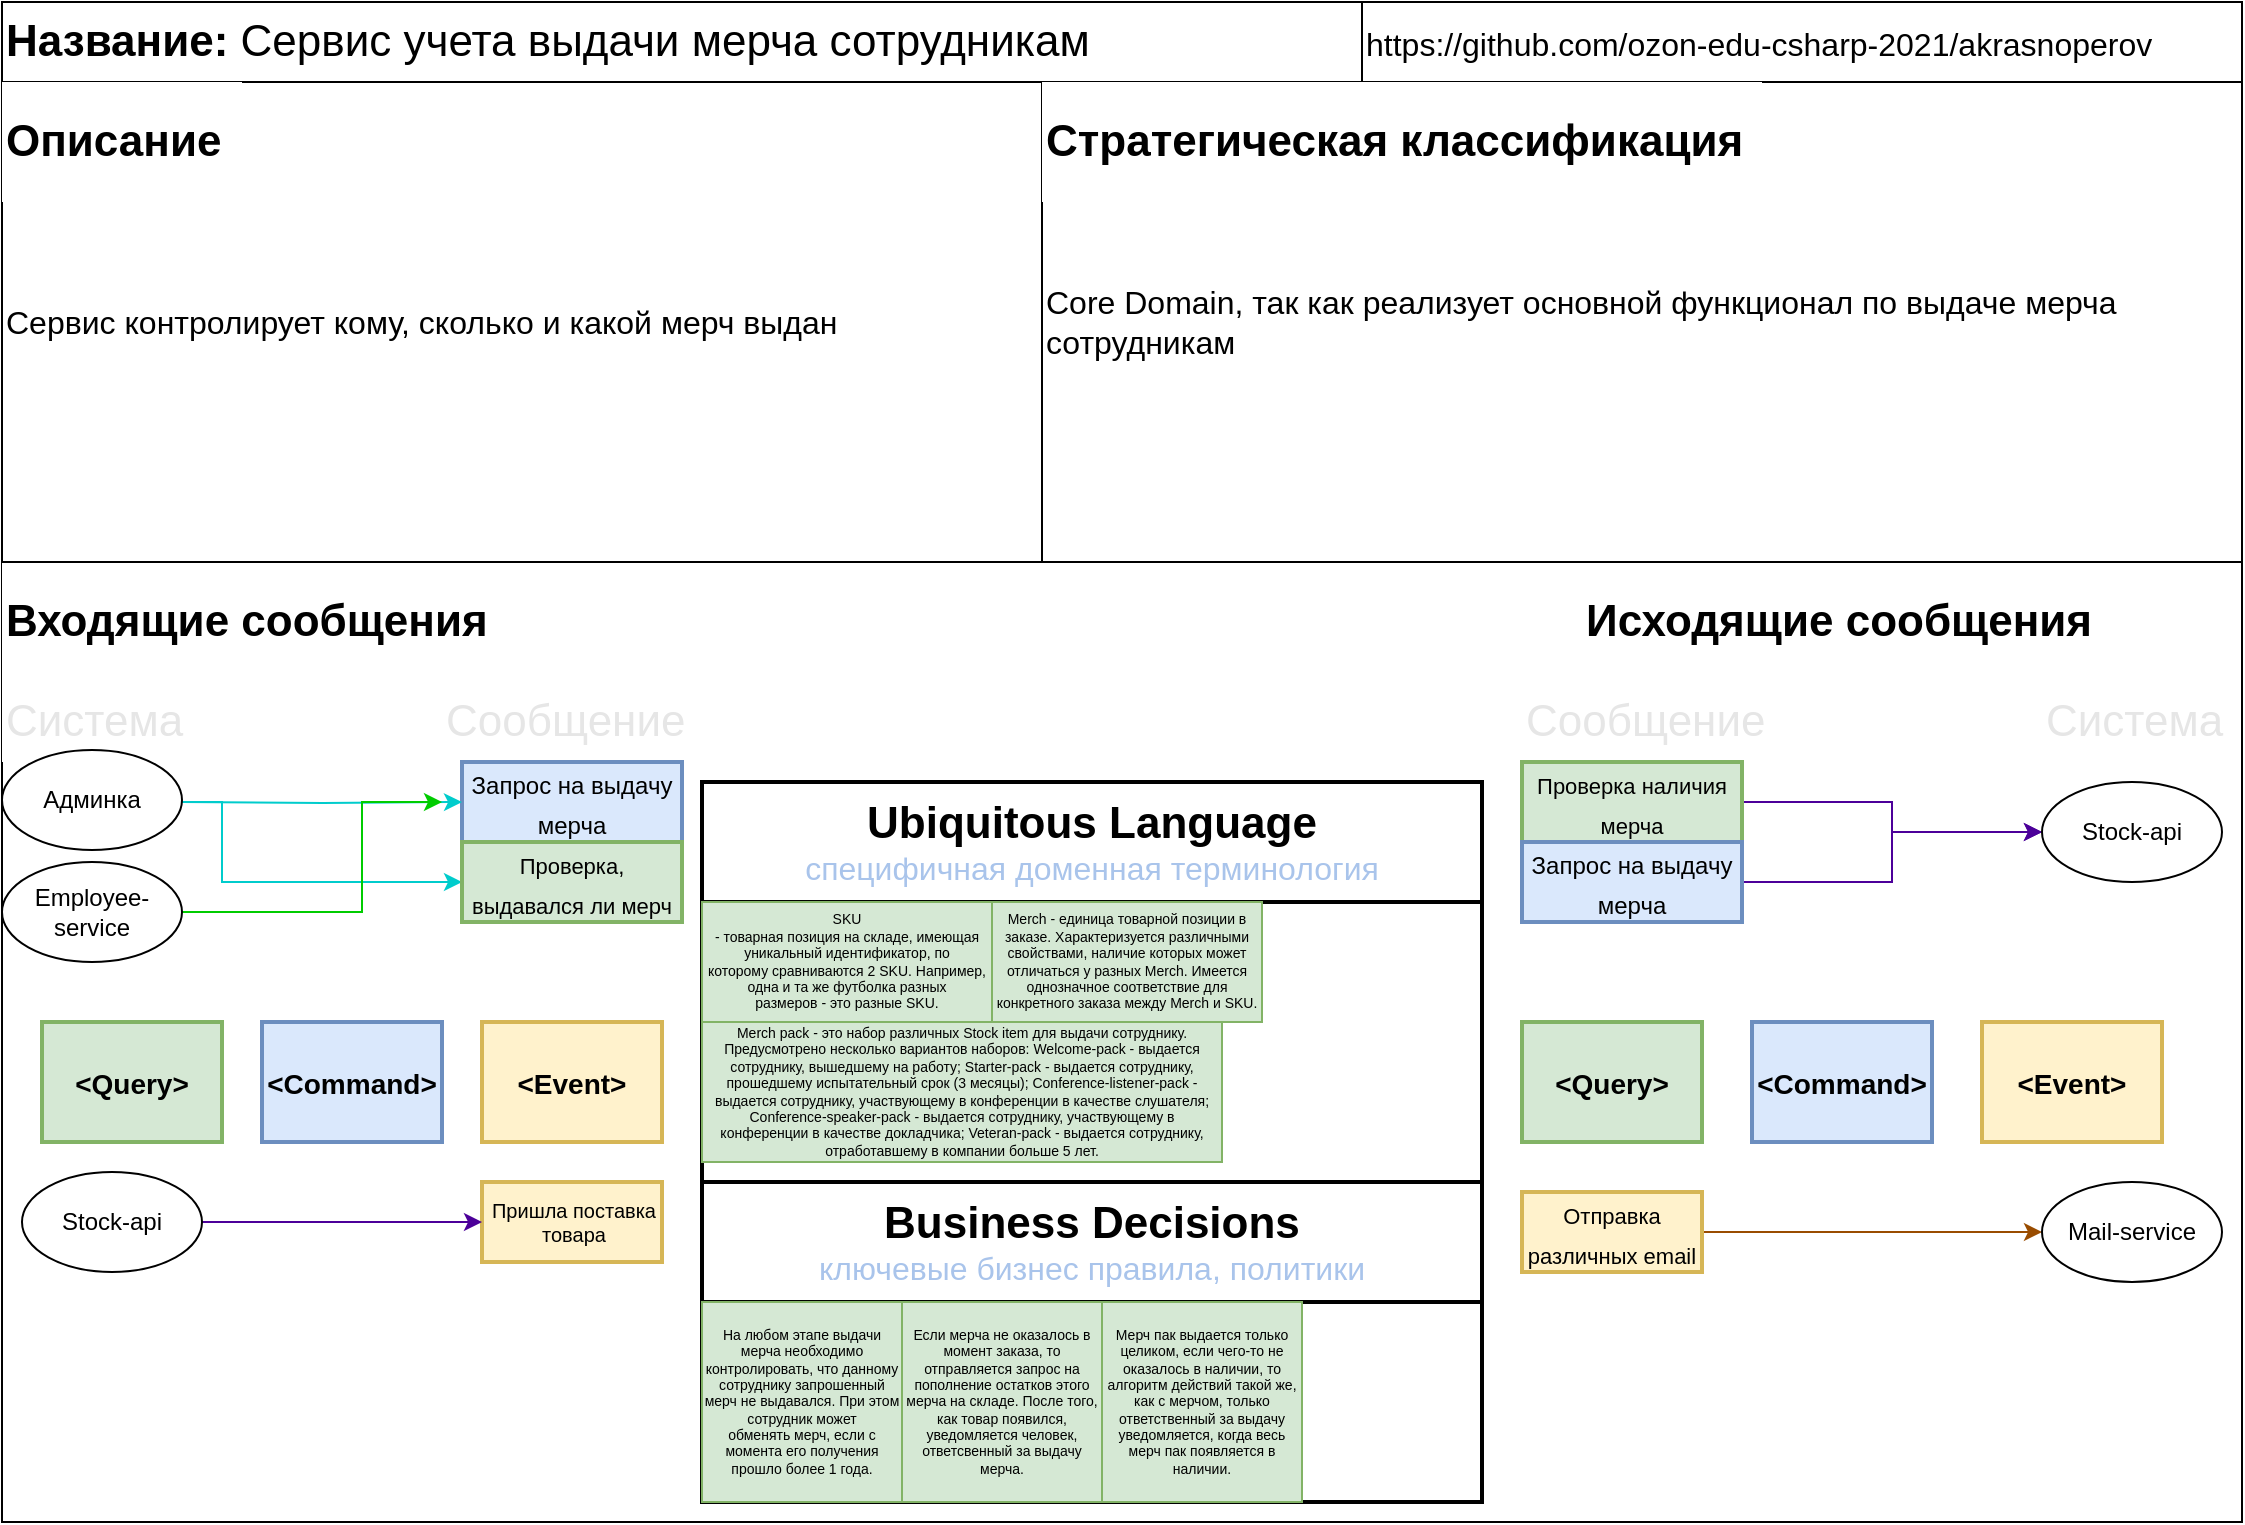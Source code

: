 <mxfile version="15.6.4" type="device"><diagram id="5qj8qiJaVuE55qEXnoFB" name="Page-1"><mxGraphModel dx="1422" dy="752" grid="1" gridSize="10" guides="1" tooltips="1" connect="1" arrows="1" fold="1" page="1" pageScale="1" pageWidth="1169" pageHeight="827" math="0" shadow="0"><root><mxCell id="0"/><mxCell id="1" parent="0"/><mxCell id="f_HgRzErt2L2TCNZ0R32-5" value="" style="rounded=0;whiteSpace=wrap;html=1;fontColor=default;strokeColor=default;fillColor=default;" parent="1" vertex="1"><mxGeometry x="40" y="320" width="1120" height="480" as="geometry"/></mxCell><mxCell id="f_HgRzErt2L2TCNZ0R32-8" value="&lt;b&gt;Название:&lt;/b&gt; Сервис учета выдачи мерча сотрудникам" style="rounded=0;whiteSpace=wrap;html=1;fontSize=22;fontColor=default;strokeColor=default;fillColor=default;align=left;" parent="1" vertex="1"><mxGeometry x="40" y="40" width="680" height="40" as="geometry"/></mxCell><UserObject label="&lt;font style=&quot;font-size: 16px&quot;&gt;https://github.com/ozon-edu-csharp-2021/akrasnoperov&lt;/font&gt;" link="https://github.com/ozon-edu-csharp-2021/akrasnoperov" id="f_HgRzErt2L2TCNZ0R32-9"><mxCell style="rounded=0;whiteSpace=wrap;html=1;fontSize=22;fontColor=default;strokeColor=default;fillColor=default;align=left;" parent="1" vertex="1"><mxGeometry x="720" y="40" width="440" height="40" as="geometry"/></mxCell></UserObject><mxCell id="f_HgRzErt2L2TCNZ0R32-15" value="&lt;b&gt;Входящие сообщения&lt;/b&gt;" style="rounded=0;whiteSpace=wrap;html=1;fontSize=22;fontColor=default;strokeColor=none;fillColor=default;align=left;" parent="1" vertex="1"><mxGeometry x="40" y="320" width="260" height="60" as="geometry"/></mxCell><mxCell id="f_HgRzErt2L2TCNZ0R32-16" value="&lt;b&gt;Исходящие сообщения&lt;/b&gt;" style="rounded=0;whiteSpace=wrap;html=1;fontSize=22;fontColor=default;strokeColor=none;fillColor=default;align=left;" parent="1" vertex="1"><mxGeometry x="830" y="320" width="260" height="60" as="geometry"/></mxCell><mxCell id="f_HgRzErt2L2TCNZ0R32-19" value="" style="group;fontColor=default;" parent="1" vertex="1" connectable="0"><mxGeometry x="40" y="380" width="360" height="40" as="geometry"/></mxCell><mxCell id="f_HgRzErt2L2TCNZ0R32-17" value="&lt;font color=&quot;#E6E6E6&quot;&gt;Система&lt;/font&gt;" style="rounded=0;whiteSpace=wrap;html=1;fontSize=22;fontColor=default;strokeColor=none;fillColor=default;align=left;" parent="f_HgRzErt2L2TCNZ0R32-19" vertex="1"><mxGeometry width="80" height="40" as="geometry"/></mxCell><mxCell id="f_HgRzErt2L2TCNZ0R32-18" value="&lt;font color=&quot;#E6E6E6&quot;&gt;Сообщение&lt;/font&gt;" style="rounded=0;whiteSpace=wrap;html=1;fontSize=22;fontColor=default;strokeColor=none;fillColor=default;align=left;" parent="f_HgRzErt2L2TCNZ0R32-19" vertex="1"><mxGeometry x="220" width="140" height="40" as="geometry"/></mxCell><mxCell id="f_HgRzErt2L2TCNZ0R32-23" value="" style="group" parent="1" vertex="1" connectable="0"><mxGeometry x="40" y="80" width="1120" height="240" as="geometry"/></mxCell><mxCell id="f_HgRzErt2L2TCNZ0R32-21" value="" style="group;fontColor=default;" parent="f_HgRzErt2L2TCNZ0R32-23" vertex="1" connectable="0"><mxGeometry width="520" height="240" as="geometry"/></mxCell><mxCell id="f_HgRzErt2L2TCNZ0R32-10" value="Сервис контролирует кому, сколько и какой мерч выдан" style="rounded=0;whiteSpace=wrap;html=1;fontSize=16;fontColor=default;strokeColor=default;fillColor=default;align=left;" parent="f_HgRzErt2L2TCNZ0R32-21" vertex="1"><mxGeometry width="520" height="240" as="geometry"/></mxCell><mxCell id="f_HgRzErt2L2TCNZ0R32-12" value="&lt;b&gt;&lt;font style=&quot;font-size: 22px&quot;&gt;Описание&lt;/font&gt;&lt;/b&gt;" style="rounded=0;whiteSpace=wrap;html=1;fontSize=16;fontColor=default;strokeColor=none;fillColor=default;align=left;" parent="f_HgRzErt2L2TCNZ0R32-21" vertex="1"><mxGeometry width="120" height="60" as="geometry"/></mxCell><mxCell id="f_HgRzErt2L2TCNZ0R32-22" value="" style="group;fontColor=default;" parent="f_HgRzErt2L2TCNZ0R32-23" vertex="1" connectable="0"><mxGeometry x="520" width="600" height="240" as="geometry"/></mxCell><mxCell id="f_HgRzErt2L2TCNZ0R32-11" value="Core Domain, так как реализует основной функционал по выдаче мерча сотрудникам" style="rounded=0;whiteSpace=wrap;html=1;fontSize=16;fontColor=default;strokeColor=default;fillColor=default;align=left;" parent="f_HgRzErt2L2TCNZ0R32-22" vertex="1"><mxGeometry width="600" height="240" as="geometry"/></mxCell><mxCell id="f_HgRzErt2L2TCNZ0R32-13" value="&lt;b&gt;Стратегическая классификация&lt;/b&gt;" style="rounded=0;whiteSpace=wrap;html=1;fontSize=22;fontColor=default;strokeColor=none;fillColor=default;align=left;" parent="f_HgRzErt2L2TCNZ0R32-22" vertex="1"><mxGeometry width="360" height="60" as="geometry"/></mxCell><mxCell id="f_HgRzErt2L2TCNZ0R32-27" value="" style="group;fontColor=default;" parent="1" vertex="1" connectable="0"><mxGeometry x="800" y="380" width="360" height="40" as="geometry"/></mxCell><mxCell id="f_HgRzErt2L2TCNZ0R32-28" value="&lt;font color=&quot;#E6E6E6&quot;&gt;Сообщение&lt;/font&gt;" style="rounded=0;whiteSpace=wrap;html=1;fontSize=22;fontColor=default;strokeColor=none;fillColor=default;align=left;" parent="f_HgRzErt2L2TCNZ0R32-27" vertex="1"><mxGeometry x="-0.0" width="104" height="40" as="geometry"/></mxCell><mxCell id="f_HgRzErt2L2TCNZ0R32-29" value="&lt;font color=&quot;#E6E6E6&quot;&gt;Система&lt;/font&gt;" style="rounded=0;whiteSpace=wrap;html=1;fontSize=22;fontColor=default;strokeColor=none;fillColor=default;align=left;" parent="f_HgRzErt2L2TCNZ0R32-27" vertex="1"><mxGeometry x="260" width="88" height="40" as="geometry"/></mxCell><mxCell id="f_HgRzErt2L2TCNZ0R32-30" value="" style="rounded=0;whiteSpace=wrap;html=1;fontSize=22;fontColor=#E6E6E6;strokeColor=default;fillColor=default;align=left;strokeWidth=2;" parent="1" vertex="1"><mxGeometry x="390" y="430" width="390" height="360" as="geometry"/></mxCell><mxCell id="f_HgRzErt2L2TCNZ0R32-31" value="&lt;div&gt;&lt;b&gt;Ubiquitous Language&lt;/b&gt;&lt;/div&gt;&lt;div style=&quot;font-size: 12px&quot;&gt;&lt;font style=&quot;font-size: 16px&quot; color=&quot;#A9C4EB&quot;&gt;специфичная доменная терминология&lt;/font&gt;&lt;br&gt;&lt;/div&gt;" style="rounded=0;whiteSpace=wrap;html=1;fontSize=22;fontColor=default;strokeColor=default;strokeWidth=2;fillColor=default;align=center;" parent="1" vertex="1"><mxGeometry x="390" y="430" width="390" height="60" as="geometry"/></mxCell><mxCell id="f_HgRzErt2L2TCNZ0R32-32" value="&lt;div&gt;&lt;b&gt;Business Decisions&lt;br&gt;&lt;/b&gt;&lt;/div&gt;&lt;div style=&quot;font-size: 16px&quot;&gt;&lt;font color=&quot;#A9C4EB&quot;&gt;ключевые бизнес правила, политики&lt;/font&gt;&lt;br&gt;&lt;/div&gt;" style="rounded=0;whiteSpace=wrap;html=1;fontSize=22;fontColor=default;strokeColor=default;strokeWidth=2;fillColor=default;align=center;" parent="1" vertex="1"><mxGeometry x="390" y="630" width="390" height="60" as="geometry"/></mxCell><mxCell id="f_HgRzErt2L2TCNZ0R32-33" value="&lt;font style=&quot;font-size: 14px&quot;&gt;&lt;b&gt;&lt;font style=&quot;font-size: 14px&quot;&gt;&amp;lt;Query&amp;gt;&lt;/font&gt;&lt;/b&gt;&lt;/font&gt;" style="rounded=0;whiteSpace=wrap;html=1;fontSize=16;strokeColor=#82b366;strokeWidth=2;fillColor=#d5e8d4;align=center;fontColor=default;" parent="1" vertex="1"><mxGeometry x="60" y="550" width="90" height="60" as="geometry"/></mxCell><mxCell id="f_HgRzErt2L2TCNZ0R32-35" value="&lt;b&gt;&lt;font style=&quot;font-size: 14px&quot;&gt;&amp;lt;Command&amp;gt;&lt;/font&gt;&lt;/b&gt;" style="rounded=0;whiteSpace=wrap;html=1;fontSize=16;strokeColor=#6c8ebf;strokeWidth=2;fillColor=#dae8fc;align=center;fontColor=default;" parent="1" vertex="1"><mxGeometry x="170" y="550" width="90" height="60" as="geometry"/></mxCell><mxCell id="f_HgRzErt2L2TCNZ0R32-37" value="&lt;b&gt;&lt;font style=&quot;font-size: 14px&quot;&gt;&amp;lt;Event&amp;gt;&lt;/font&gt;&lt;/b&gt;" style="rounded=0;whiteSpace=wrap;html=1;fontSize=16;strokeColor=#d6b656;strokeWidth=2;fillColor=#fff2cc;align=center;fontColor=default;" parent="1" vertex="1"><mxGeometry x="280" y="550" width="90" height="60" as="geometry"/></mxCell><mxCell id="f_HgRzErt2L2TCNZ0R32-39" value="&lt;font style=&quot;font-size: 14px&quot;&gt;&lt;b&gt;&lt;font style=&quot;font-size: 14px&quot;&gt;&amp;lt;Query&amp;gt;&lt;/font&gt;&lt;/b&gt;&lt;/font&gt;" style="rounded=0;whiteSpace=wrap;html=1;fontSize=16;strokeColor=#82b366;strokeWidth=2;fillColor=#d5e8d4;align=center;fontColor=default;" parent="1" vertex="1"><mxGeometry x="800" y="550" width="90" height="60" as="geometry"/></mxCell><mxCell id="f_HgRzErt2L2TCNZ0R32-40" value="&lt;b&gt;&lt;font style=&quot;font-size: 14px&quot;&gt;&amp;lt;Command&amp;gt;&lt;/font&gt;&lt;/b&gt;" style="rounded=0;whiteSpace=wrap;html=1;fontSize=16;strokeColor=#6c8ebf;strokeWidth=2;fillColor=#dae8fc;align=center;fontColor=default;" parent="1" vertex="1"><mxGeometry x="915" y="550" width="90" height="60" as="geometry"/></mxCell><mxCell id="f_HgRzErt2L2TCNZ0R32-41" value="&lt;b&gt;&lt;font style=&quot;font-size: 14px&quot;&gt;&amp;lt;Event&amp;gt;&lt;/font&gt;&lt;/b&gt;" style="rounded=0;whiteSpace=wrap;html=1;fontSize=16;strokeColor=#d6b656;strokeWidth=2;fillColor=#fff2cc;align=center;fontColor=default;" parent="1" vertex="1"><mxGeometry x="1030" y="550" width="90" height="60" as="geometry"/></mxCell><mxCell id="81fU1XX6YHF7P0c6xVDU-5" value="На любом этапе выдачи мерча необходимо контролировать, что данному &lt;br&gt;сотруднику запрошенный мерч не выдавался. При этом сотрудник может &lt;br&gt;обменять мерч, если с момента его получения прошло более 1 года." style="whiteSpace=wrap;html=1;aspect=fixed;fontSize=7;strokeColor=#82b366;fillColor=#d5e8d4;align=center;fontColor=default;" vertex="1" parent="1"><mxGeometry x="390" y="690" width="100" height="100" as="geometry"/></mxCell><mxCell id="81fU1XX6YHF7P0c6xVDU-6" value="&lt;div style=&quot;font-size: 7px&quot; align=&quot;center&quot;&gt;&lt;font style=&quot;font-size: 7px&quot;&gt;Merch pack - это набор различных Stock item для выдачи сотруднику.&lt;/font&gt;&lt;font style=&quot;font-size: 7px&quot;&gt; &lt;font style=&quot;font-size: 7px&quot;&gt;Предусмотрено несколько вариантов наборов:&lt;/font&gt; &lt;font style=&quot;font-size: 7px&quot;&gt;Welcome-pack - выдается сотруднику, вышедшему на работу;&lt;/font&gt; &lt;font style=&quot;font-size: 7px&quot;&gt;Starter-pack - выдается сотруднику, прошедшему испытательный срок (3 месяцы);&lt;/font&gt; &lt;font style=&quot;font-size: 7px&quot;&gt;Conference-listener-pack - выдается сотруднику, участвующему в конференции в качестве слушателя;&lt;/font&gt; &lt;font style=&quot;font-size: 7px&quot;&gt;Conference-speaker-pack - выдается сотруднику, участвующему в конференции в качестве докладчика;&lt;/font&gt; &lt;font style=&quot;font-size: 7px&quot;&gt;Veteran-pack - выдается сотруднику, отработавшему в компании больше 5 лет.&lt;/font&gt;&lt;/font&gt;&lt;/div&gt;" style="rounded=0;whiteSpace=wrap;html=1;fontSize=7;strokeColor=#82b366;fillColor=#d5e8d4;align=center;fontColor=default;" vertex="1" parent="1"><mxGeometry x="390" y="550" width="260" height="70" as="geometry"/></mxCell><mxCell id="81fU1XX6YHF7P0c6xVDU-7" value="&lt;div style=&quot;font-size: 7px&quot; align=&quot;center&quot;&gt;&lt;font style=&quot;font-size: 7px&quot;&gt;SKU&lt;br&gt; - товарная позиция на складе, имеющая уникальный идентификатор, по &lt;br&gt;которому сравниваются 2 SKU. Например, одна и та же футболка разных &lt;br&gt;размеров - это разные SKU.&lt;/font&gt;&lt;/div&gt;" style="rounded=0;whiteSpace=wrap;html=1;fontSize=7;strokeColor=#82b366;fillColor=#d5e8d4;align=center;fontColor=default;" vertex="1" parent="1"><mxGeometry x="390" y="490" width="145" height="60" as="geometry"/></mxCell><mxCell id="81fU1XX6YHF7P0c6xVDU-9" value="Merch - &lt;font style=&quot;font-size: 7px&quot;&gt;единица товарной позиции в заказе&lt;/font&gt;&lt;font style=&quot;font-size: 7px&quot;&gt;. Характеризуется различными свойствами, наличие которых может отличаться у разных Merch. Имеется однозначное соответствие для конкретного заказа между Merch и SKU.&lt;br&gt;&lt;/font&gt;" style="rounded=0;whiteSpace=wrap;html=1;fontSize=7;strokeColor=#82b366;fillColor=#d5e8d4;align=center;fontColor=default;" vertex="1" parent="1"><mxGeometry x="535" y="490" width="135" height="60" as="geometry"/></mxCell><mxCell id="81fU1XX6YHF7P0c6xVDU-12" value="Если мерча не оказалось в момент заказа, то отправляется запрос на пополнение остатков этого мерча на складе. После того, как товар появился, уведомляется человек, ответсвенный за выдачу мерча." style="whiteSpace=wrap;html=1;aspect=fixed;fontSize=7;strokeColor=#82b366;fillColor=#d5e8d4;align=center;fontColor=default;" vertex="1" parent="1"><mxGeometry x="490" y="690" width="100" height="100" as="geometry"/></mxCell><mxCell id="81fU1XX6YHF7P0c6xVDU-13" value="Мерч пак выдается только целиком, если чего-то не оказалось в наличии, то алгоритм действий такой же, как с мерчом, только ответственный за выдачу уведомляется, когда весь мерч пак появляется в наличии." style="whiteSpace=wrap;html=1;aspect=fixed;fontSize=7;strokeColor=#82b366;fillColor=#d5e8d4;align=center;fontColor=default;" vertex="1" parent="1"><mxGeometry x="590" y="690" width="100" height="100" as="geometry"/></mxCell><mxCell id="81fU1XX6YHF7P0c6xVDU-14" value="&lt;font style=&quot;font-size: 12px&quot;&gt;Запрос на выдачу мерча&lt;/font&gt;" style="rounded=0;whiteSpace=wrap;html=1;fontSize=16;strokeColor=#6c8ebf;strokeWidth=2;fillColor=#dae8fc;align=center;fontColor=default;" vertex="1" parent="1"><mxGeometry x="270" y="420" width="110" height="40" as="geometry"/></mxCell><mxCell id="81fU1XX6YHF7P0c6xVDU-16" style="edgeStyle=orthogonalEdgeStyle;rounded=0;orthogonalLoop=1;jettySize=auto;html=1;entryX=0;entryY=0.5;entryDx=0;entryDy=0;fontSize=12;fontColor=default;strokeColor=#00CCCC;labelBackgroundColor=default;" edge="1" parent="1" target="81fU1XX6YHF7P0c6xVDU-14"><mxGeometry relative="1" as="geometry"><mxPoint x="130" y="440" as="sourcePoint"/></mxGeometry></mxCell><mxCell id="81fU1XX6YHF7P0c6xVDU-19" style="edgeStyle=orthogonalEdgeStyle;rounded=0;orthogonalLoop=1;jettySize=auto;html=1;exitX=1;exitY=0.5;exitDx=0;exitDy=0;entryX=0;entryY=0.5;entryDx=0;entryDy=0;labelBackgroundColor=default;fontSize=11;fontColor=default;strokeColor=#00CCCC;" edge="1" parent="1" target="81fU1XX6YHF7P0c6xVDU-17"><mxGeometry relative="1" as="geometry"><mxPoint x="130" y="440" as="sourcePoint"/><Array as="points"><mxPoint x="150" y="440"/><mxPoint x="150" y="480"/></Array></mxGeometry></mxCell><mxCell id="81fU1XX6YHF7P0c6xVDU-17" value="&lt;font style=&quot;font-size: 11px&quot;&gt;Проверка, выдавался ли мерч&lt;br&gt;&lt;/font&gt;" style="rounded=0;whiteSpace=wrap;html=1;fontSize=16;strokeColor=#82b366;strokeWidth=2;fillColor=#d5e8d4;align=center;fontColor=default;" vertex="1" parent="1"><mxGeometry x="270" y="460" width="110" height="40" as="geometry"/></mxCell><mxCell id="81fU1XX6YHF7P0c6xVDU-23" style="edgeStyle=orthogonalEdgeStyle;rounded=0;orthogonalLoop=1;jettySize=auto;html=1;exitX=1;exitY=0.5;exitDx=0;exitDy=0;labelBackgroundColor=default;fontSize=11;fontColor=default;strokeColor=#00CC00;" edge="1" parent="1" source="81fU1XX6YHF7P0c6xVDU-21"><mxGeometry relative="1" as="geometry"><mxPoint x="260" y="440" as="targetPoint"/><Array as="points"><mxPoint x="220" y="495"/><mxPoint x="220" y="440"/></Array></mxGeometry></mxCell><mxCell id="81fU1XX6YHF7P0c6xVDU-21" value="Employee-service" style="ellipse;whiteSpace=wrap;html=1;fontSize=12;fontColor=default;strokeColor=default;fillColor=default;align=center;" vertex="1" parent="1"><mxGeometry x="40" y="470" width="90" height="50" as="geometry"/></mxCell><mxCell id="81fU1XX6YHF7P0c6xVDU-22" value="Админка" style="ellipse;whiteSpace=wrap;html=1;fontSize=12;fontColor=default;strokeColor=default;fillColor=default;align=center;" vertex="1" parent="1"><mxGeometry x="40" y="414" width="90" height="50" as="geometry"/></mxCell><mxCell id="81fU1XX6YHF7P0c6xVDU-24" value="&lt;div style=&quot;font-size: 10px&quot; align=&quot;center&quot;&gt;&lt;font style=&quot;font-size: 10px&quot;&gt;Пришла поставка товара&lt;/font&gt;&lt;br&gt;&lt;/div&gt;" style="rounded=0;whiteSpace=wrap;html=1;fontSize=16;strokeColor=#d6b656;strokeWidth=2;fillColor=#fff2cc;align=left;fontColor=default;" vertex="1" parent="1"><mxGeometry x="280" y="630" width="90" height="40" as="geometry"/></mxCell><mxCell id="81fU1XX6YHF7P0c6xVDU-26" style="edgeStyle=orthogonalEdgeStyle;rounded=0;orthogonalLoop=1;jettySize=auto;html=1;entryX=0;entryY=0.5;entryDx=0;entryDy=0;labelBackgroundColor=default;fontSize=10;fontColor=default;strokeColor=#4C0099;" edge="1" parent="1" source="81fU1XX6YHF7P0c6xVDU-25" target="81fU1XX6YHF7P0c6xVDU-24"><mxGeometry relative="1" as="geometry"/></mxCell><mxCell id="81fU1XX6YHF7P0c6xVDU-25" value="Stock-api" style="ellipse;whiteSpace=wrap;html=1;fontSize=12;fontColor=default;strokeColor=default;fillColor=default;align=center;" vertex="1" parent="1"><mxGeometry x="50" y="625" width="90" height="50" as="geometry"/></mxCell><mxCell id="81fU1XX6YHF7P0c6xVDU-30" style="edgeStyle=orthogonalEdgeStyle;rounded=0;orthogonalLoop=1;jettySize=auto;html=1;exitX=1;exitY=0.5;exitDx=0;exitDy=0;entryX=0;entryY=0.5;entryDx=0;entryDy=0;labelBackgroundColor=default;fontSize=10;fontColor=default;strokeColor=#4C0099;" edge="1" parent="1" source="81fU1XX6YHF7P0c6xVDU-27" target="81fU1XX6YHF7P0c6xVDU-29"><mxGeometry relative="1" as="geometry"/></mxCell><mxCell id="81fU1XX6YHF7P0c6xVDU-27" value="&lt;font style=&quot;font-size: 11px&quot;&gt;Проверка наличия мерча&lt;br&gt;&lt;/font&gt;" style="rounded=0;whiteSpace=wrap;html=1;fontSize=16;strokeColor=#82b366;strokeWidth=2;fillColor=#d5e8d4;align=center;fontColor=default;" vertex="1" parent="1"><mxGeometry x="800" y="420" width="110" height="40" as="geometry"/></mxCell><mxCell id="81fU1XX6YHF7P0c6xVDU-32" style="edgeStyle=orthogonalEdgeStyle;rounded=0;orthogonalLoop=1;jettySize=auto;html=1;exitX=1;exitY=0.5;exitDx=0;exitDy=0;entryX=0;entryY=0.5;entryDx=0;entryDy=0;labelBackgroundColor=default;fontSize=10;fontColor=default;strokeColor=#4C0099;" edge="1" parent="1" source="81fU1XX6YHF7P0c6xVDU-28" target="81fU1XX6YHF7P0c6xVDU-29"><mxGeometry relative="1" as="geometry"/></mxCell><mxCell id="81fU1XX6YHF7P0c6xVDU-28" value="&lt;font style=&quot;font-size: 12px&quot;&gt;Запрос на выдачу мерча&lt;/font&gt;" style="rounded=0;whiteSpace=wrap;html=1;fontSize=16;strokeColor=#6c8ebf;strokeWidth=2;fillColor=#dae8fc;align=center;fontColor=default;" vertex="1" parent="1"><mxGeometry x="800" y="460" width="110" height="40" as="geometry"/></mxCell><mxCell id="81fU1XX6YHF7P0c6xVDU-29" value="Stock-api" style="ellipse;whiteSpace=wrap;html=1;fontSize=12;fontColor=default;strokeColor=default;fillColor=default;align=center;" vertex="1" parent="1"><mxGeometry x="1060" y="430" width="90" height="50" as="geometry"/></mxCell><mxCell id="81fU1XX6YHF7P0c6xVDU-35" style="edgeStyle=orthogonalEdgeStyle;rounded=0;orthogonalLoop=1;jettySize=auto;html=1;labelBackgroundColor=default;fontSize=10;fontColor=default;strokeColor=#994C00;" edge="1" parent="1" source="81fU1XX6YHF7P0c6xVDU-33" target="81fU1XX6YHF7P0c6xVDU-34"><mxGeometry relative="1" as="geometry"/></mxCell><mxCell id="81fU1XX6YHF7P0c6xVDU-33" value="&lt;div align=&quot;center&quot;&gt;&lt;font style=&quot;font-size: 11px&quot;&gt;Отправка различных email&lt;/font&gt;&lt;br&gt;&lt;/div&gt;" style="rounded=0;whiteSpace=wrap;html=1;fontSize=16;strokeColor=#d6b656;strokeWidth=2;fillColor=#fff2cc;align=center;fontColor=default;" vertex="1" parent="1"><mxGeometry x="800" y="635" width="90" height="40" as="geometry"/></mxCell><mxCell id="81fU1XX6YHF7P0c6xVDU-34" value="Mail-service" style="ellipse;whiteSpace=wrap;html=1;fontSize=12;fontColor=default;strokeColor=default;fillColor=default;align=center;" vertex="1" parent="1"><mxGeometry x="1060" y="630" width="90" height="50" as="geometry"/></mxCell></root></mxGraphModel></diagram></mxfile>